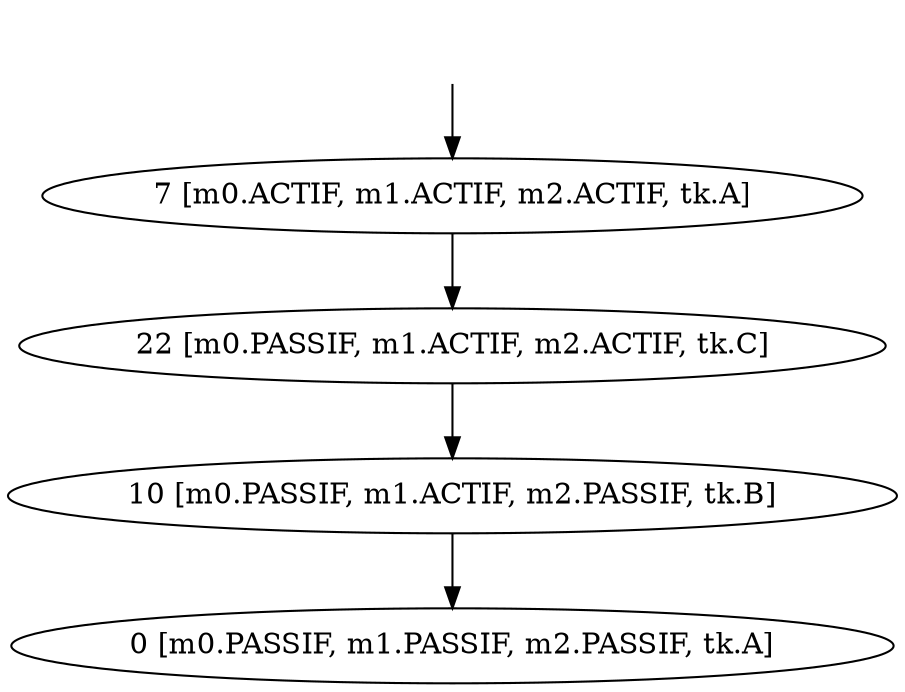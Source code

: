 digraph system {
_7[label="", shape=none ];
_7->7;
7 [label= "7 [m0.ACTIF, m1.ACTIF, m2.ACTIF, tk.A]"];
22 [label= "22 [m0.PASSIF, m1.ACTIF, m2.ACTIF, tk.C]"];
10 [label= "10 [m0.PASSIF, m1.ACTIF, m2.PASSIF, tk.B]"];
0 [label= "0 [m0.PASSIF, m1.PASSIF, m2.PASSIF, tk.A]"];
7->22 [label= ""];
22->10 [label= ""];
10->0 [label= ""];
}
